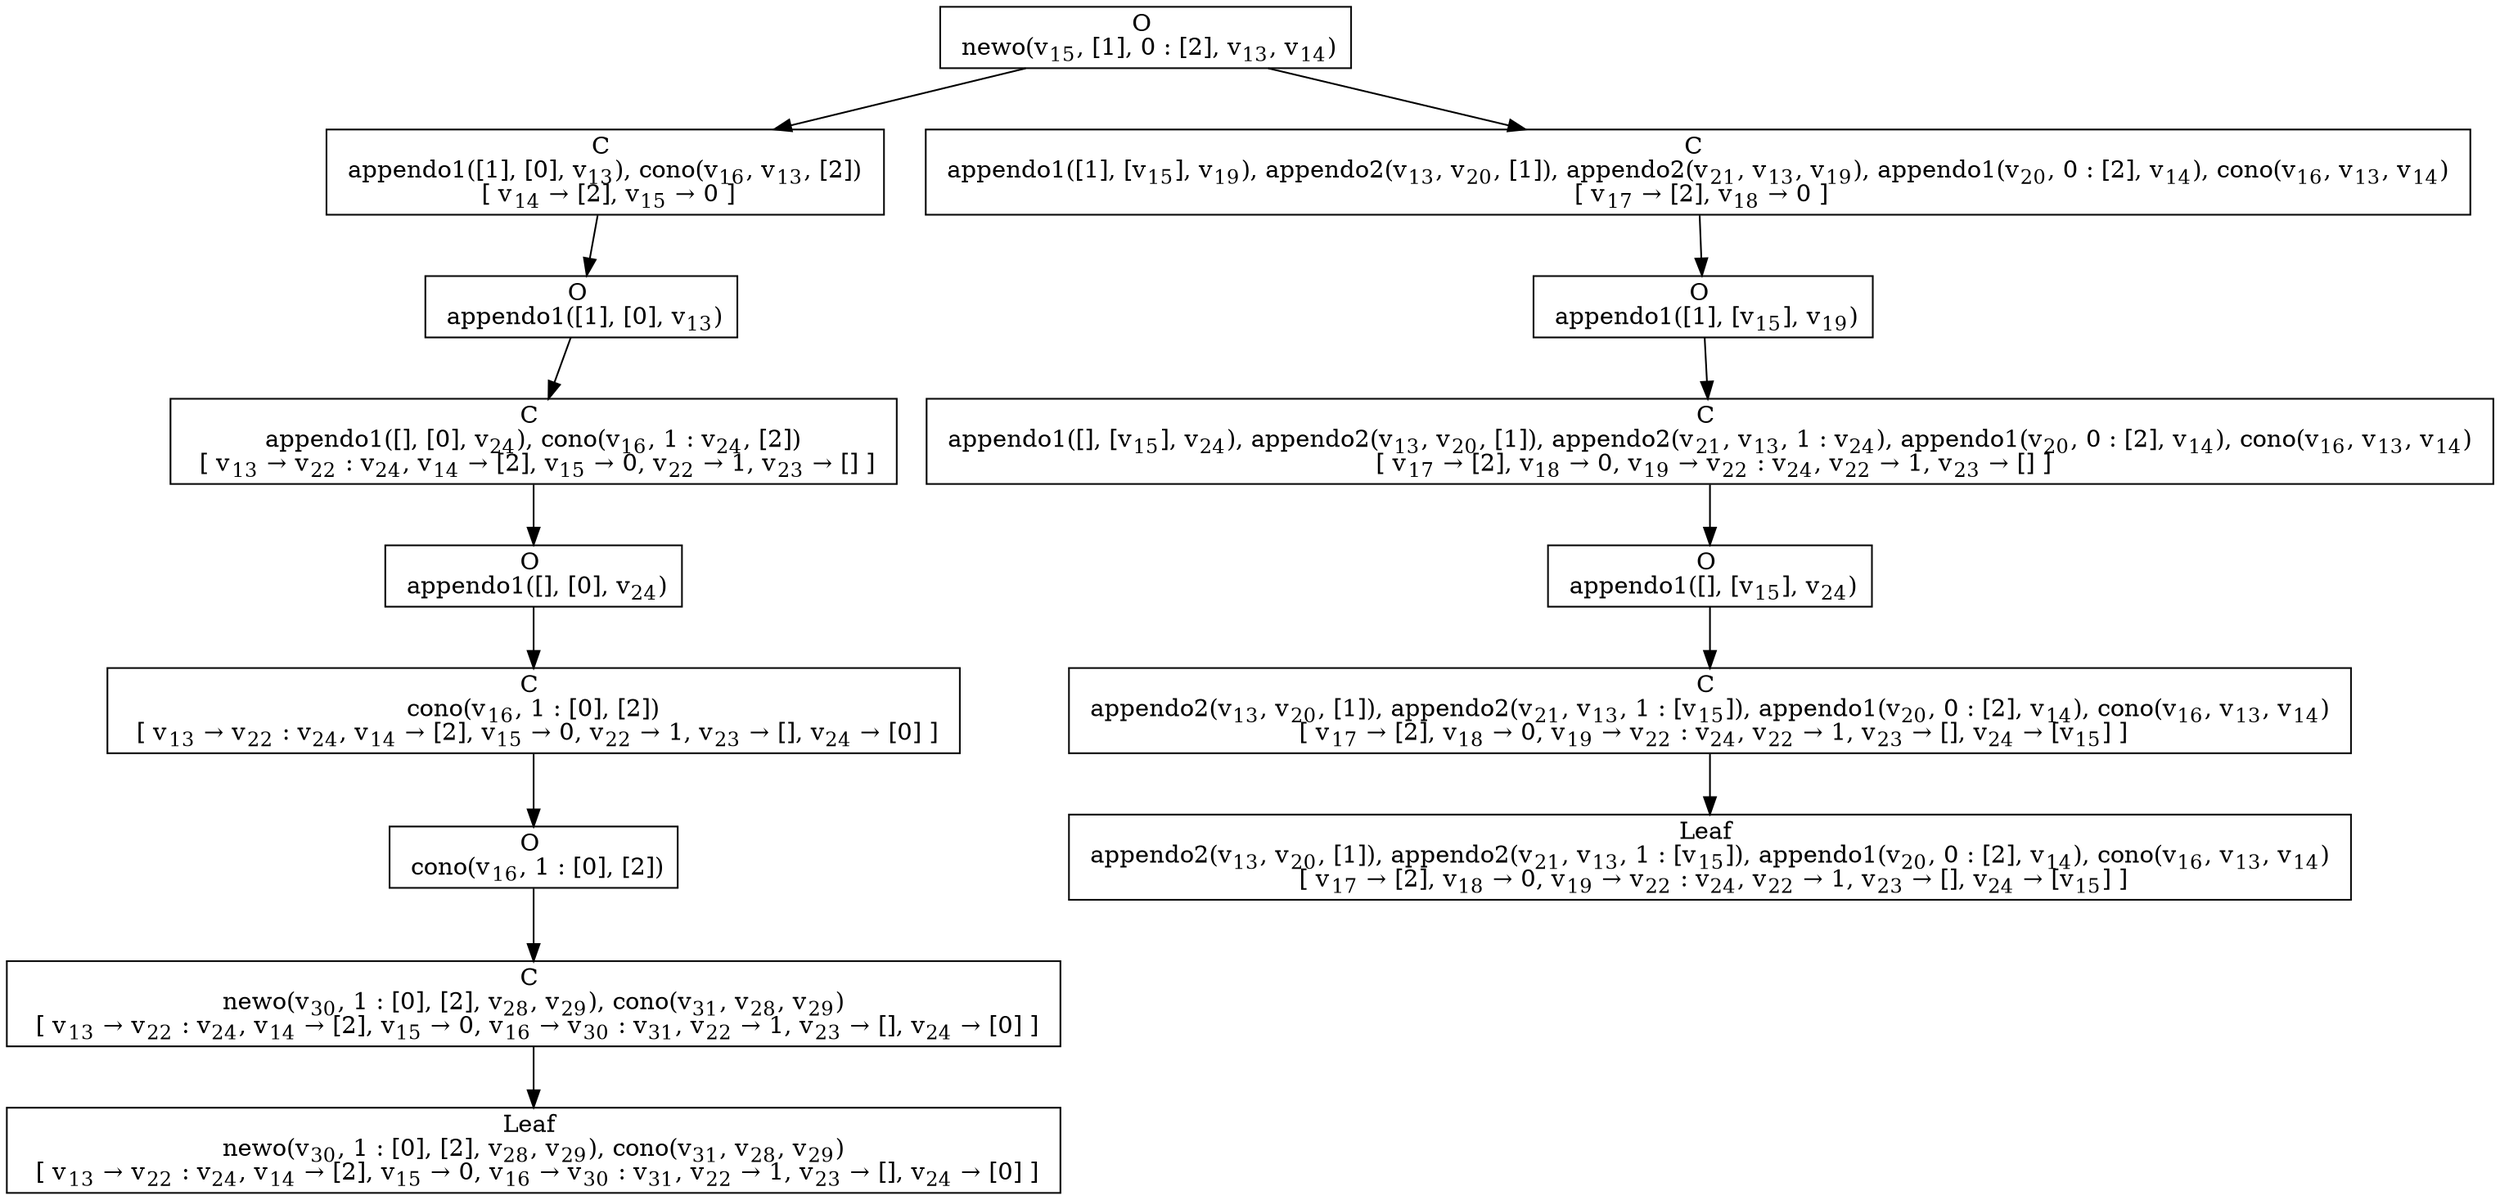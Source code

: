digraph {
    graph [rankdir=TB
          ,bgcolor=transparent];
    node [shape=box
         ,fillcolor=white
         ,style=filled];
    0 [label=<O <BR/> newo(v<SUB>15</SUB>, [1], 0 : [2], v<SUB>13</SUB>, v<SUB>14</SUB>)>];
    1 [label=<C <BR/> appendo1([1], [0], v<SUB>13</SUB>), cono(v<SUB>16</SUB>, v<SUB>13</SUB>, [2]) <BR/>  [ v<SUB>14</SUB> &rarr; [2], v<SUB>15</SUB> &rarr; 0 ] >];
    2 [label=<C <BR/> appendo1([1], [v<SUB>15</SUB>], v<SUB>19</SUB>), appendo2(v<SUB>13</SUB>, v<SUB>20</SUB>, [1]), appendo2(v<SUB>21</SUB>, v<SUB>13</SUB>, v<SUB>19</SUB>), appendo1(v<SUB>20</SUB>, 0 : [2], v<SUB>14</SUB>), cono(v<SUB>16</SUB>, v<SUB>13</SUB>, v<SUB>14</SUB>) <BR/>  [ v<SUB>17</SUB> &rarr; [2], v<SUB>18</SUB> &rarr; 0 ] >];
    3 [label=<O <BR/> appendo1([1], [0], v<SUB>13</SUB>)>];
    4 [label=<C <BR/> appendo1([], [0], v<SUB>24</SUB>), cono(v<SUB>16</SUB>, 1 : v<SUB>24</SUB>, [2]) <BR/>  [ v<SUB>13</SUB> &rarr; v<SUB>22</SUB> : v<SUB>24</SUB>, v<SUB>14</SUB> &rarr; [2], v<SUB>15</SUB> &rarr; 0, v<SUB>22</SUB> &rarr; 1, v<SUB>23</SUB> &rarr; [] ] >];
    5 [label=<O <BR/> appendo1([], [0], v<SUB>24</SUB>)>];
    6 [label=<C <BR/> cono(v<SUB>16</SUB>, 1 : [0], [2]) <BR/>  [ v<SUB>13</SUB> &rarr; v<SUB>22</SUB> : v<SUB>24</SUB>, v<SUB>14</SUB> &rarr; [2], v<SUB>15</SUB> &rarr; 0, v<SUB>22</SUB> &rarr; 1, v<SUB>23</SUB> &rarr; [], v<SUB>24</SUB> &rarr; [0] ] >];
    7 [label=<O <BR/> cono(v<SUB>16</SUB>, 1 : [0], [2])>];
    8 [label=<C <BR/> newo(v<SUB>30</SUB>, 1 : [0], [2], v<SUB>28</SUB>, v<SUB>29</SUB>), cono(v<SUB>31</SUB>, v<SUB>28</SUB>, v<SUB>29</SUB>) <BR/>  [ v<SUB>13</SUB> &rarr; v<SUB>22</SUB> : v<SUB>24</SUB>, v<SUB>14</SUB> &rarr; [2], v<SUB>15</SUB> &rarr; 0, v<SUB>16</SUB> &rarr; v<SUB>30</SUB> : v<SUB>31</SUB>, v<SUB>22</SUB> &rarr; 1, v<SUB>23</SUB> &rarr; [], v<SUB>24</SUB> &rarr; [0] ] >];
    9 [label=<Leaf <BR/> newo(v<SUB>30</SUB>, 1 : [0], [2], v<SUB>28</SUB>, v<SUB>29</SUB>), cono(v<SUB>31</SUB>, v<SUB>28</SUB>, v<SUB>29</SUB>) <BR/>  [ v<SUB>13</SUB> &rarr; v<SUB>22</SUB> : v<SUB>24</SUB>, v<SUB>14</SUB> &rarr; [2], v<SUB>15</SUB> &rarr; 0, v<SUB>16</SUB> &rarr; v<SUB>30</SUB> : v<SUB>31</SUB>, v<SUB>22</SUB> &rarr; 1, v<SUB>23</SUB> &rarr; [], v<SUB>24</SUB> &rarr; [0] ] >];
    10 [label=<O <BR/> appendo1([1], [v<SUB>15</SUB>], v<SUB>19</SUB>)>];
    11 [label=<C <BR/> appendo1([], [v<SUB>15</SUB>], v<SUB>24</SUB>), appendo2(v<SUB>13</SUB>, v<SUB>20</SUB>, [1]), appendo2(v<SUB>21</SUB>, v<SUB>13</SUB>, 1 : v<SUB>24</SUB>), appendo1(v<SUB>20</SUB>, 0 : [2], v<SUB>14</SUB>), cono(v<SUB>16</SUB>, v<SUB>13</SUB>, v<SUB>14</SUB>) <BR/>  [ v<SUB>17</SUB> &rarr; [2], v<SUB>18</SUB> &rarr; 0, v<SUB>19</SUB> &rarr; v<SUB>22</SUB> : v<SUB>24</SUB>, v<SUB>22</SUB> &rarr; 1, v<SUB>23</SUB> &rarr; [] ] >];
    12 [label=<O <BR/> appendo1([], [v<SUB>15</SUB>], v<SUB>24</SUB>)>];
    13 [label=<C <BR/> appendo2(v<SUB>13</SUB>, v<SUB>20</SUB>, [1]), appendo2(v<SUB>21</SUB>, v<SUB>13</SUB>, 1 : [v<SUB>15</SUB>]), appendo1(v<SUB>20</SUB>, 0 : [2], v<SUB>14</SUB>), cono(v<SUB>16</SUB>, v<SUB>13</SUB>, v<SUB>14</SUB>) <BR/>  [ v<SUB>17</SUB> &rarr; [2], v<SUB>18</SUB> &rarr; 0, v<SUB>19</SUB> &rarr; v<SUB>22</SUB> : v<SUB>24</SUB>, v<SUB>22</SUB> &rarr; 1, v<SUB>23</SUB> &rarr; [], v<SUB>24</SUB> &rarr; [v<SUB>15</SUB>] ] >];
    14 [label=<Leaf <BR/> appendo2(v<SUB>13</SUB>, v<SUB>20</SUB>, [1]), appendo2(v<SUB>21</SUB>, v<SUB>13</SUB>, 1 : [v<SUB>15</SUB>]), appendo1(v<SUB>20</SUB>, 0 : [2], v<SUB>14</SUB>), cono(v<SUB>16</SUB>, v<SUB>13</SUB>, v<SUB>14</SUB>) <BR/>  [ v<SUB>17</SUB> &rarr; [2], v<SUB>18</SUB> &rarr; 0, v<SUB>19</SUB> &rarr; v<SUB>22</SUB> : v<SUB>24</SUB>, v<SUB>22</SUB> &rarr; 1, v<SUB>23</SUB> &rarr; [], v<SUB>24</SUB> &rarr; [v<SUB>15</SUB>] ] >];
    0 -> 1 [label=""];
    0 -> 2 [label=""];
    1 -> 3 [label=""];
    2 -> 10 [label=""];
    3 -> 4 [label=""];
    4 -> 5 [label=""];
    5 -> 6 [label=""];
    6 -> 7 [label=""];
    7 -> 8 [label=""];
    8 -> 9 [label=""];
    10 -> 11 [label=""];
    11 -> 12 [label=""];
    12 -> 13 [label=""];
    13 -> 14 [label=""];
}